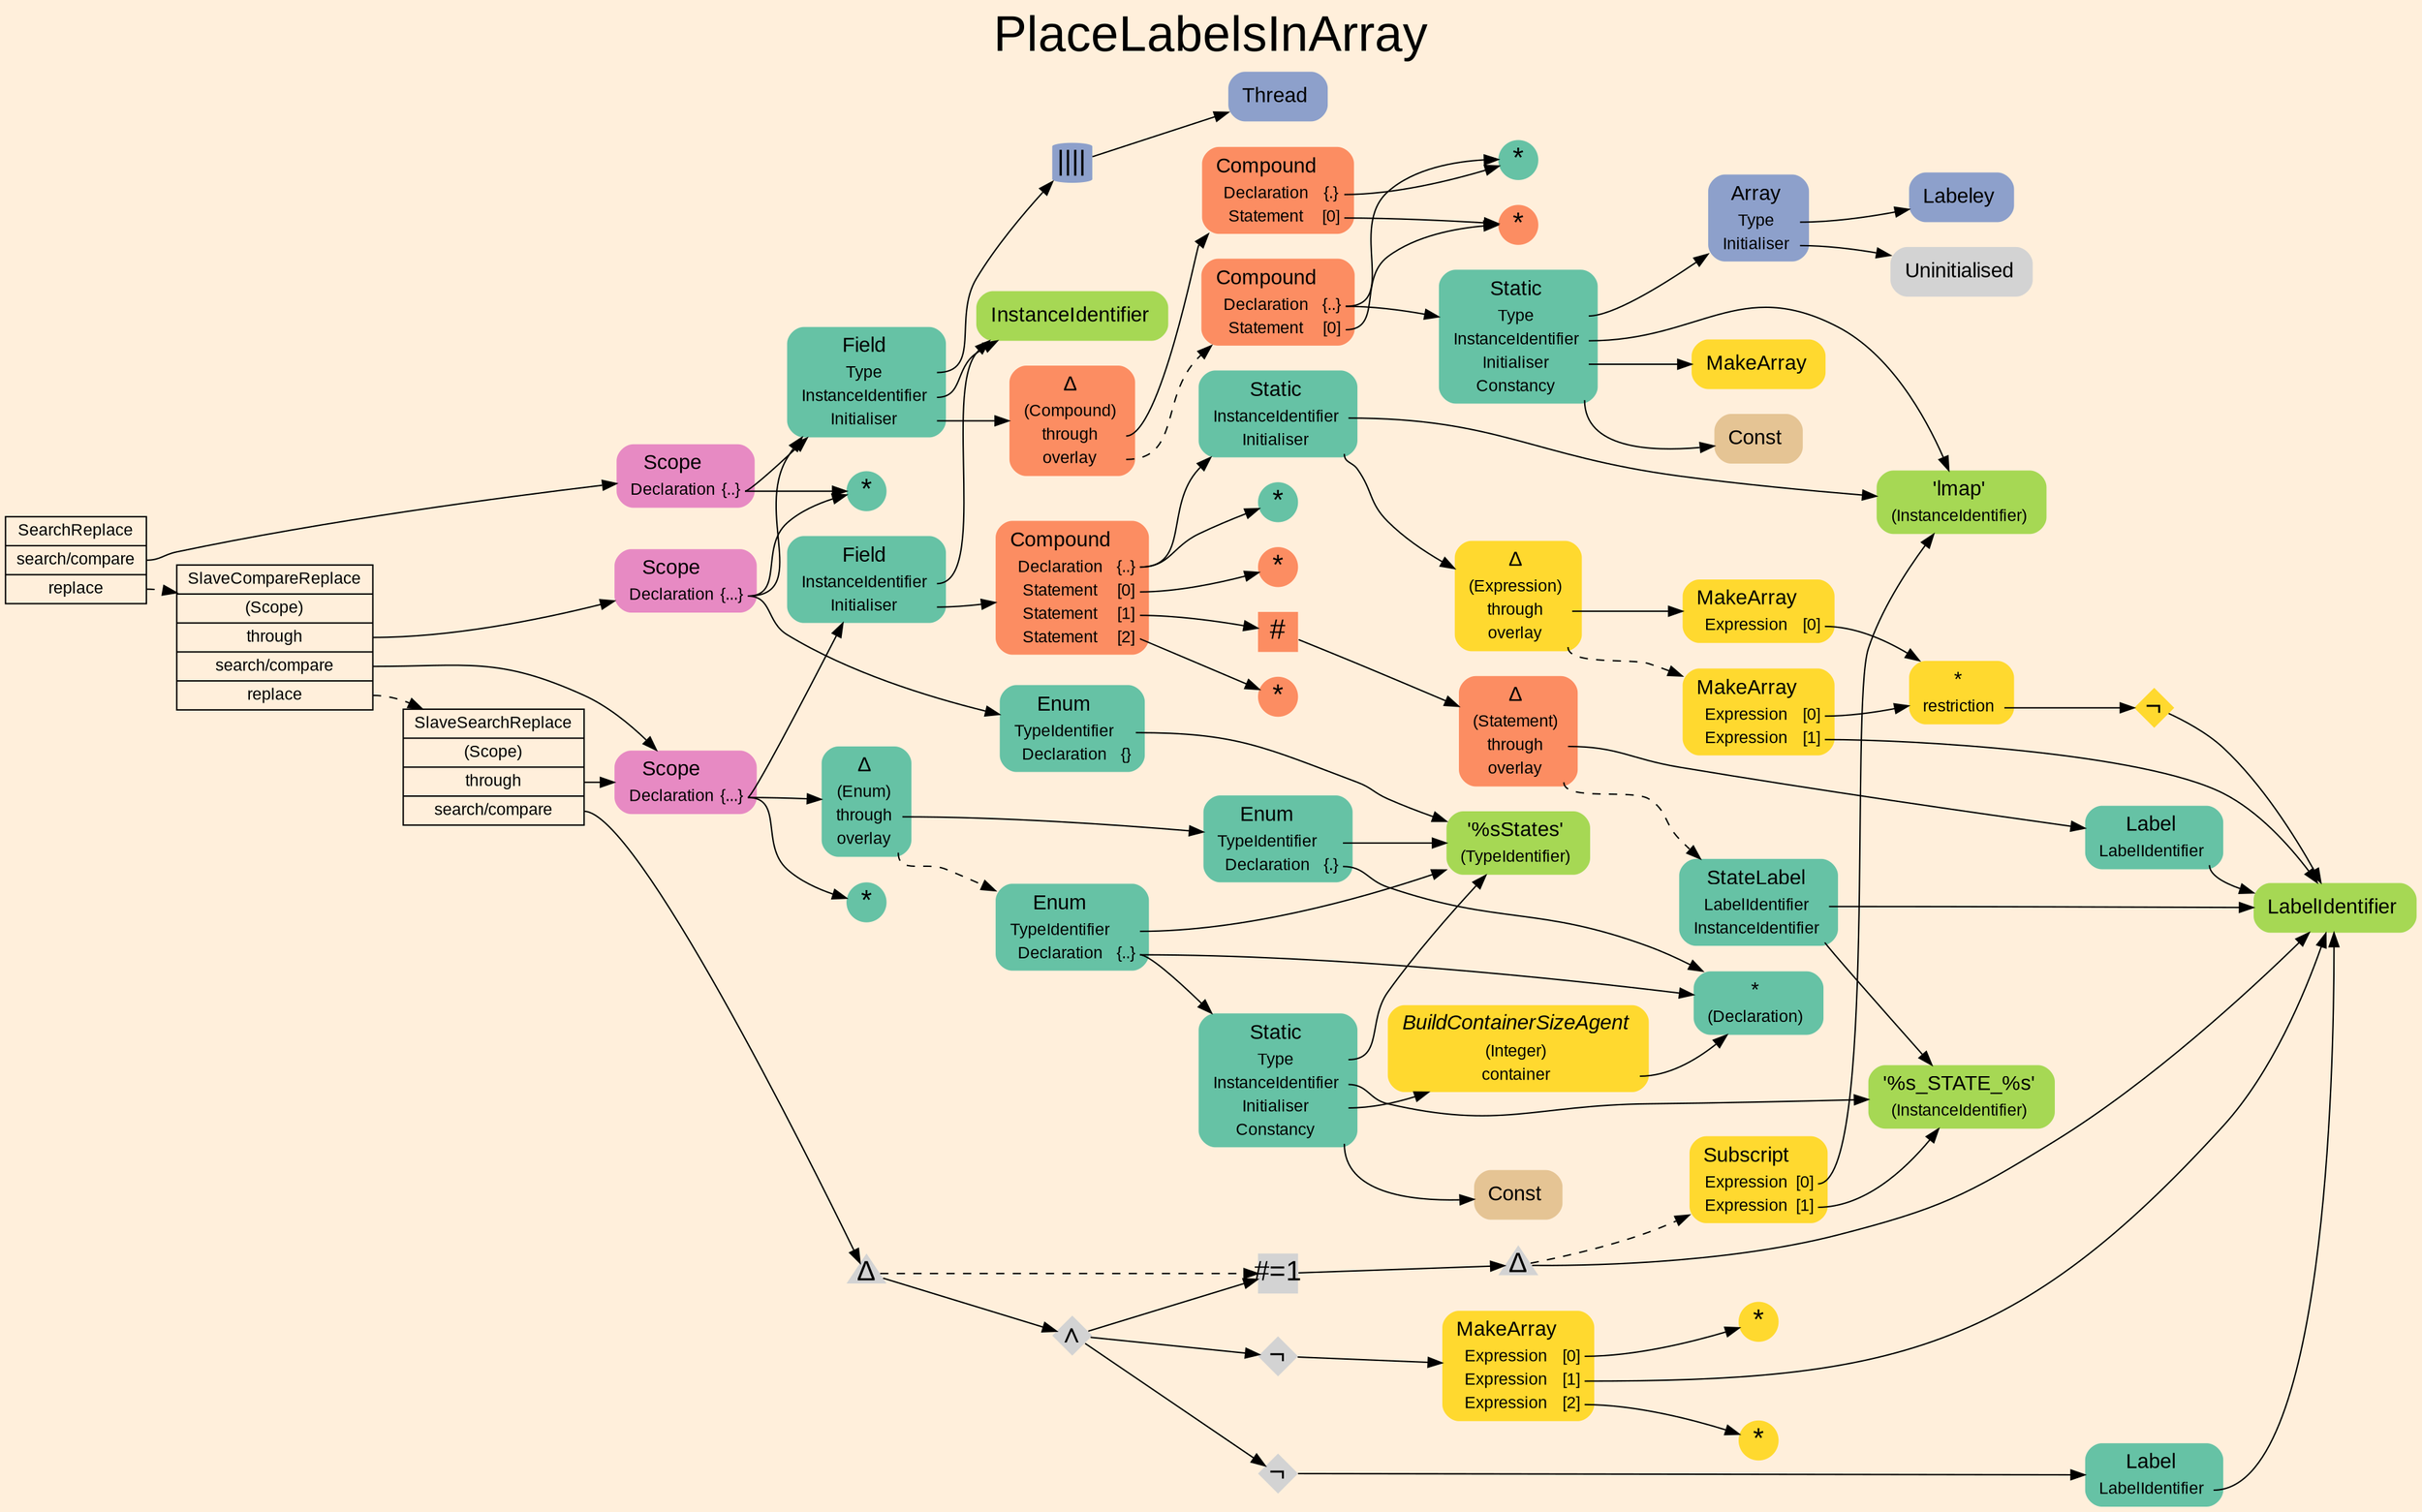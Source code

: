 digraph "PlaceLabelsInArray" {
label = "PlaceLabelsInArray"
labelloc = t
fontsize = "36"
graph [
    rankdir = "LR"
    ranksep = 0.3
    bgcolor = antiquewhite1
    color = black
    fontcolor = black
    fontname = "Arial"
];
node [
    fontname = "Arial"
];
edge [
    fontname = "Arial"
];

// -------------------- transformation figure --------------------
"CR#B-4-58" [
    // -------- block CR#B-4-58 ----------
    shape = "record"
    fillcolor = antiquewhite1
    label = "<fixed> SearchReplace | <port0> search/compare | <port1> replace"
    style = "filled"
    fontsize = "12"
    color = black
    fontcolor = black
];

"#B-2-1128" [
    // -------- block #B-2-1128 ----------
    shape = "plaintext"
    fillcolor = "/set28/4"
    label = <<TABLE BORDER="0" CELLBORDER="0" CELLSPACING="0">
     <TR><TD><FONT POINT-SIZE="15.0">Scope</FONT></TD><TD></TD></TR>
     <TR><TD>Declaration</TD><TD PORT="port0">{..}</TD></TR>
    </TABLE>>
    style = "rounded,filled"
    fontsize = "12"
];

"#B-2-1136" [
    // -------- block #B-2-1136 ----------
    shape = "circle"
    fillcolor = "/set28/1"
    label = <*>
    style = "filled"
    fontsize = "20"
    penwidth = 0.0
    fixedsize = true
    width = 0.4
    height = 0.4
];

"#B-2-1131" [
    // -------- block #B-2-1131 ----------
    shape = "plaintext"
    fillcolor = "/set28/1"
    label = <<TABLE BORDER="0" CELLBORDER="0" CELLSPACING="0">
     <TR><TD><FONT POINT-SIZE="15.0">Field</FONT></TD><TD></TD></TR>
     <TR><TD>Type</TD><TD PORT="port0"></TD></TR>
     <TR><TD>InstanceIdentifier</TD><TD PORT="port1"></TD></TR>
     <TR><TD>Initialiser</TD><TD PORT="port2"></TD></TR>
    </TABLE>>
    style = "rounded,filled"
    fontsize = "12"
];

"#B-2-1130" [
    // -------- block #B-2-1130 ----------
    shape = "cylinder"
    fillcolor = "/set28/3"
    label = <||||>
    style = "filled"
    fontsize = "20"
    penwidth = 0.0
    fixedsize = true
    width = 0.4
    height = 0.4
];

"#B-2-1134" [
    // -------- block #B-2-1134 ----------
    shape = "plaintext"
    fillcolor = "/set28/3"
    label = <<TABLE BORDER="0" CELLBORDER="0" CELLSPACING="0">
     <TR><TD><FONT POINT-SIZE="15.0">Thread</FONT></TD><TD></TD></TR>
    </TABLE>>
    style = "rounded,filled"
    fontsize = "12"
];

"#B-2-1133" [
    // -------- block #B-2-1133 ----------
    shape = "plaintext"
    fillcolor = "/set28/5"
    label = <<TABLE BORDER="0" CELLBORDER="0" CELLSPACING="0">
     <TR><TD><FONT POINT-SIZE="15.0">InstanceIdentifier</FONT></TD><TD></TD></TR>
    </TABLE>>
    style = "rounded,filled"
    fontsize = "12"
];

"#B-2-1202" [
    // -------- block #B-2-1202 ----------
    shape = "plaintext"
    fillcolor = "/set28/2"
    label = <<TABLE BORDER="0" CELLBORDER="0" CELLSPACING="0">
     <TR><TD><FONT POINT-SIZE="15.0">Δ</FONT></TD><TD></TD></TR>
     <TR><TD>(Compound)</TD><TD PORT="port0"></TD></TR>
     <TR><TD>through</TD><TD PORT="port1"></TD></TR>
     <TR><TD>overlay</TD><TD PORT="port2"></TD></TR>
    </TABLE>>
    style = "rounded,filled"
    fontsize = "12"
];

"#B-2-1199" [
    // -------- block #B-2-1199 ----------
    shape = "plaintext"
    fillcolor = "/set28/2"
    label = <<TABLE BORDER="0" CELLBORDER="0" CELLSPACING="0">
     <TR><TD><FONT POINT-SIZE="15.0">Compound</FONT></TD><TD></TD></TR>
     <TR><TD>Declaration</TD><TD PORT="port0">{.}</TD></TR>
     <TR><TD>Statement</TD><TD PORT="port1">[0]</TD></TR>
    </TABLE>>
    style = "rounded,filled"
    fontsize = "12"
];

"#B-2-1205" [
    // -------- block #B-2-1205 ----------
    shape = "circle"
    fillcolor = "/set28/1"
    label = <*>
    style = "filled"
    fontsize = "20"
    penwidth = 0.0
    fixedsize = true
    width = 0.4
    height = 0.4
];

"#B-2-1217" [
    // -------- block #B-2-1217 ----------
    shape = "circle"
    fillcolor = "/set28/2"
    label = <*>
    style = "filled"
    fontsize = "20"
    penwidth = 0.0
    fixedsize = true
    width = 0.4
    height = 0.4
];

"#B-2-1200" [
    // -------- block #B-2-1200 ----------
    shape = "plaintext"
    fillcolor = "/set28/2"
    label = <<TABLE BORDER="0" CELLBORDER="0" CELLSPACING="0">
     <TR><TD><FONT POINT-SIZE="15.0">Compound</FONT></TD><TD></TD></TR>
     <TR><TD>Declaration</TD><TD PORT="port0">{..}</TD></TR>
     <TR><TD>Statement</TD><TD PORT="port1">[0]</TD></TR>
    </TABLE>>
    style = "rounded,filled"
    fontsize = "12"
];

"#B-2-1186" [
    // -------- block #B-2-1186 ----------
    shape = "plaintext"
    fillcolor = "/set28/1"
    label = <<TABLE BORDER="0" CELLBORDER="0" CELLSPACING="0">
     <TR><TD><FONT POINT-SIZE="15.0">Static</FONT></TD><TD></TD></TR>
     <TR><TD>Type</TD><TD PORT="port0"></TD></TR>
     <TR><TD>InstanceIdentifier</TD><TD PORT="port1"></TD></TR>
     <TR><TD>Initialiser</TD><TD PORT="port2"></TD></TR>
     <TR><TD>Constancy</TD><TD PORT="port3"></TD></TR>
    </TABLE>>
    style = "rounded,filled"
    fontsize = "12"
];

"#B-2-1189" [
    // -------- block #B-2-1189 ----------
    shape = "plaintext"
    fillcolor = "/set28/3"
    label = <<TABLE BORDER="0" CELLBORDER="0" CELLSPACING="0">
     <TR><TD><FONT POINT-SIZE="15.0">Array</FONT></TD><TD></TD></TR>
     <TR><TD>Type</TD><TD PORT="port0"></TD></TR>
     <TR><TD>Initialiser</TD><TD PORT="port1"></TD></TR>
    </TABLE>>
    style = "rounded,filled"
    fontsize = "12"
];

"#B-2-1219" [
    // -------- block #B-2-1219 ----------
    shape = "plaintext"
    fillcolor = "/set28/3"
    label = <<TABLE BORDER="0" CELLBORDER="0" CELLSPACING="0">
     <TR><TD><FONT POINT-SIZE="15.0">Labeley</FONT></TD><TD></TD></TR>
    </TABLE>>
    style = "rounded,filled"
    fontsize = "12"
];

"#B-2-1220" [
    // -------- block #B-2-1220 ----------
    shape = "plaintext"
    label = <<TABLE BORDER="0" CELLBORDER="0" CELLSPACING="0">
     <TR><TD><FONT POINT-SIZE="15.0">Uninitialised</FONT></TD><TD></TD></TR>
    </TABLE>>
    style = "rounded,filled"
    fontsize = "12"
];

"#B-2-1188" [
    // -------- block #B-2-1188 ----------
    shape = "plaintext"
    fillcolor = "/set28/5"
    label = <<TABLE BORDER="0" CELLBORDER="0" CELLSPACING="0">
     <TR><TD><FONT POINT-SIZE="15.0">'lmap'</FONT></TD><TD></TD></TR>
     <TR><TD>(InstanceIdentifier)</TD><TD PORT="port0"></TD></TR>
    </TABLE>>
    style = "rounded,filled"
    fontsize = "12"
];

"#B-2-1190" [
    // -------- block #B-2-1190 ----------
    shape = "plaintext"
    fillcolor = "/set28/6"
    label = <<TABLE BORDER="0" CELLBORDER="0" CELLSPACING="0">
     <TR><TD><FONT POINT-SIZE="15.0">MakeArray</FONT></TD><TD></TD></TR>
    </TABLE>>
    style = "rounded,filled"
    fontsize = "12"
];

"#B-2-1218" [
    // -------- block #B-2-1218 ----------
    shape = "plaintext"
    fillcolor = "/set28/7"
    label = <<TABLE BORDER="0" CELLBORDER="0" CELLSPACING="0">
     <TR><TD><FONT POINT-SIZE="15.0">Const</FONT></TD><TD></TD></TR>
    </TABLE>>
    style = "rounded,filled"
    fontsize = "12"
];

"#B-2-1216" [
    // -------- block #B-2-1216 ----------
    shape = "record"
    fillcolor = antiquewhite1
    label = "<fixed> SlaveCompareReplace | <port0> (Scope) | <port1> through | <port2> search/compare | <port3> replace"
    style = "filled"
    fontsize = "12"
    color = black
    fontcolor = black
];

"#B-2-1129" [
    // -------- block #B-2-1129 ----------
    shape = "plaintext"
    fillcolor = "/set28/4"
    label = <<TABLE BORDER="0" CELLBORDER="0" CELLSPACING="0">
     <TR><TD><FONT POINT-SIZE="15.0">Scope</FONT></TD><TD></TD></TR>
     <TR><TD>Declaration</TD><TD PORT="port0">{...}</TD></TR>
    </TABLE>>
    style = "rounded,filled"
    fontsize = "12"
];

"#B-2-1139" [
    // -------- block #B-2-1139 ----------
    shape = "plaintext"
    fillcolor = "/set28/1"
    label = <<TABLE BORDER="0" CELLBORDER="0" CELLSPACING="0">
     <TR><TD><FONT POINT-SIZE="15.0">Enum</FONT></TD><TD></TD></TR>
     <TR><TD>TypeIdentifier</TD><TD PORT="port0"></TD></TR>
     <TR><TD>Declaration</TD><TD PORT="port1">{}</TD></TR>
    </TABLE>>
    style = "rounded,filled"
    fontsize = "12"
];

"#B-2-1140" [
    // -------- block #B-2-1140 ----------
    shape = "plaintext"
    fillcolor = "/set28/5"
    label = <<TABLE BORDER="0" CELLBORDER="0" CELLSPACING="0">
     <TR><TD><FONT POINT-SIZE="15.0">'%sStates'</FONT></TD><TD></TD></TR>
     <TR><TD>(TypeIdentifier)</TD><TD PORT="port0"></TD></TR>
    </TABLE>>
    style = "rounded,filled"
    fontsize = "12"
];

"#B-2-1184" [
    // -------- block #B-2-1184 ----------
    shape = "plaintext"
    fillcolor = "/set28/4"
    label = <<TABLE BORDER="0" CELLBORDER="0" CELLSPACING="0">
     <TR><TD><FONT POINT-SIZE="15.0">Scope</FONT></TD><TD></TD></TR>
     <TR><TD>Declaration</TD><TD PORT="port0">{...}</TD></TR>
    </TABLE>>
    style = "rounded,filled"
    fontsize = "12"
];

"#B-2-1146" [
    // -------- block #B-2-1146 ----------
    shape = "circle"
    fillcolor = "/set28/1"
    label = <*>
    style = "filled"
    fontsize = "20"
    penwidth = 0.0
    fixedsize = true
    width = 0.4
    height = 0.4
];

"#B-2-1155" [
    // -------- block #B-2-1155 ----------
    shape = "plaintext"
    fillcolor = "/set28/1"
    label = <<TABLE BORDER="0" CELLBORDER="0" CELLSPACING="0">
     <TR><TD><FONT POINT-SIZE="15.0">Δ</FONT></TD><TD></TD></TR>
     <TR><TD>(Enum)</TD><TD PORT="port0"></TD></TR>
     <TR><TD>through</TD><TD PORT="port1"></TD></TR>
     <TR><TD>overlay</TD><TD PORT="port2"></TD></TR>
    </TABLE>>
    style = "rounded,filled"
    fontsize = "12"
];

"#B-2-1156" [
    // -------- block #B-2-1156 ----------
    shape = "plaintext"
    fillcolor = "/set28/1"
    label = <<TABLE BORDER="0" CELLBORDER="0" CELLSPACING="0">
     <TR><TD><FONT POINT-SIZE="15.0">Enum</FONT></TD><TD></TD></TR>
     <TR><TD>TypeIdentifier</TD><TD PORT="port0"></TD></TR>
     <TR><TD>Declaration</TD><TD PORT="port1">{.}</TD></TR>
    </TABLE>>
    style = "rounded,filled"
    fontsize = "12"
];

"#B-2-1144" [
    // -------- block #B-2-1144 ----------
    shape = "plaintext"
    fillcolor = "/set28/1"
    label = <<TABLE BORDER="0" CELLBORDER="0" CELLSPACING="0">
     <TR><TD><FONT POINT-SIZE="15.0">*</FONT></TD><TD></TD></TR>
     <TR><TD>(Declaration)</TD><TD PORT="port0"></TD></TR>
    </TABLE>>
    style = "rounded,filled"
    fontsize = "12"
];

"#B-2-1157" [
    // -------- block #B-2-1157 ----------
    shape = "plaintext"
    fillcolor = "/set28/1"
    label = <<TABLE BORDER="0" CELLBORDER="0" CELLSPACING="0">
     <TR><TD><FONT POINT-SIZE="15.0">Enum</FONT></TD><TD></TD></TR>
     <TR><TD>TypeIdentifier</TD><TD PORT="port0"></TD></TR>
     <TR><TD>Declaration</TD><TD PORT="port1">{..}</TD></TR>
    </TABLE>>
    style = "rounded,filled"
    fontsize = "12"
];

"#B-2-1159" [
    // -------- block #B-2-1159 ----------
    shape = "plaintext"
    fillcolor = "/set28/1"
    label = <<TABLE BORDER="0" CELLBORDER="0" CELLSPACING="0">
     <TR><TD><FONT POINT-SIZE="15.0">Static</FONT></TD><TD></TD></TR>
     <TR><TD>Type</TD><TD PORT="port0"></TD></TR>
     <TR><TD>InstanceIdentifier</TD><TD PORT="port1"></TD></TR>
     <TR><TD>Initialiser</TD><TD PORT="port2"></TD></TR>
     <TR><TD>Constancy</TD><TD PORT="port3"></TD></TR>
    </TABLE>>
    style = "rounded,filled"
    fontsize = "12"
];

"#B-2-1160" [
    // -------- block #B-2-1160 ----------
    shape = "plaintext"
    fillcolor = "/set28/5"
    label = <<TABLE BORDER="0" CELLBORDER="0" CELLSPACING="0">
     <TR><TD><FONT POINT-SIZE="15.0">'%s_STATE_%s'</FONT></TD><TD></TD></TR>
     <TR><TD>(InstanceIdentifier)</TD><TD PORT="port0"></TD></TR>
    </TABLE>>
    style = "rounded,filled"
    fontsize = "12"
];

"#B-2-1163" [
    // -------- block #B-2-1163 ----------
    shape = "plaintext"
    fillcolor = "/set28/6"
    label = <<TABLE BORDER="0" CELLBORDER="0" CELLSPACING="0">
     <TR><TD><FONT POINT-SIZE="15.0"><I>BuildContainerSizeAgent</I></FONT></TD><TD></TD></TR>
     <TR><TD>(Integer)</TD><TD PORT="port0"></TD></TR>
     <TR><TD>container</TD><TD PORT="port1"></TD></TR>
    </TABLE>>
    style = "rounded,filled"
    fontsize = "12"
];

"#B-2-1215" [
    // -------- block #B-2-1215 ----------
    shape = "plaintext"
    fillcolor = "/set28/7"
    label = <<TABLE BORDER="0" CELLBORDER="0" CELLSPACING="0">
     <TR><TD><FONT POINT-SIZE="15.0">Const</FONT></TD><TD></TD></TR>
    </TABLE>>
    style = "rounded,filled"
    fontsize = "12"
];

"#B-2-1185" [
    // -------- block #B-2-1185 ----------
    shape = "plaintext"
    fillcolor = "/set28/1"
    label = <<TABLE BORDER="0" CELLBORDER="0" CELLSPACING="0">
     <TR><TD><FONT POINT-SIZE="15.0">Field</FONT></TD><TD></TD></TR>
     <TR><TD>InstanceIdentifier</TD><TD PORT="port0"></TD></TR>
     <TR><TD>Initialiser</TD><TD PORT="port1"></TD></TR>
    </TABLE>>
    style = "rounded,filled"
    fontsize = "12"
];

"#B-2-1201" [
    // -------- block #B-2-1201 ----------
    shape = "plaintext"
    fillcolor = "/set28/2"
    label = <<TABLE BORDER="0" CELLBORDER="0" CELLSPACING="0">
     <TR><TD><FONT POINT-SIZE="15.0">Compound</FONT></TD><TD></TD></TR>
     <TR><TD>Declaration</TD><TD PORT="port0">{..}</TD></TR>
     <TR><TD>Statement</TD><TD PORT="port1">[0]</TD></TR>
     <TR><TD>Statement</TD><TD PORT="port2">[1]</TD></TR>
     <TR><TD>Statement</TD><TD PORT="port3">[2]</TD></TR>
    </TABLE>>
    style = "rounded,filled"
    fontsize = "12"
];

"#B-2-1209" [
    // -------- block #B-2-1209 ----------
    shape = "circle"
    fillcolor = "/set28/1"
    label = <*>
    style = "filled"
    fontsize = "20"
    penwidth = 0.0
    fixedsize = true
    width = 0.4
    height = 0.4
];

"#B-2-1187" [
    // -------- block #B-2-1187 ----------
    shape = "plaintext"
    fillcolor = "/set28/1"
    label = <<TABLE BORDER="0" CELLBORDER="0" CELLSPACING="0">
     <TR><TD><FONT POINT-SIZE="15.0">Static</FONT></TD><TD></TD></TR>
     <TR><TD>InstanceIdentifier</TD><TD PORT="port0"></TD></TR>
     <TR><TD>Initialiser</TD><TD PORT="port1"></TD></TR>
    </TABLE>>
    style = "rounded,filled"
    fontsize = "12"
];

"#B-2-1194" [
    // -------- block #B-2-1194 ----------
    shape = "plaintext"
    fillcolor = "/set28/6"
    label = <<TABLE BORDER="0" CELLBORDER="0" CELLSPACING="0">
     <TR><TD><FONT POINT-SIZE="15.0">Δ</FONT></TD><TD></TD></TR>
     <TR><TD>(Expression)</TD><TD PORT="port0"></TD></TR>
     <TR><TD>through</TD><TD PORT="port1"></TD></TR>
     <TR><TD>overlay</TD><TD PORT="port2"></TD></TR>
    </TABLE>>
    style = "rounded,filled"
    fontsize = "12"
];

"#B-2-1191" [
    // -------- block #B-2-1191 ----------
    shape = "plaintext"
    fillcolor = "/set28/6"
    label = <<TABLE BORDER="0" CELLBORDER="0" CELLSPACING="0">
     <TR><TD><FONT POINT-SIZE="15.0">MakeArray</FONT></TD><TD></TD></TR>
     <TR><TD>Expression</TD><TD PORT="port0">[0]</TD></TR>
    </TABLE>>
    style = "rounded,filled"
    fontsize = "12"
];

"#B-2-1196" [
    // -------- block #B-2-1196 ----------
    shape = "plaintext"
    fillcolor = "/set28/6"
    label = <<TABLE BORDER="0" CELLBORDER="0" CELLSPACING="0">
     <TR><TD><FONT POINT-SIZE="15.0">*</FONT></TD><TD></TD></TR>
     <TR><TD>restriction</TD><TD PORT="port0"></TD></TR>
    </TABLE>>
    style = "rounded,filled"
    fontsize = "12"
];

"#B-2-1197" [
    // -------- block #B-2-1197 ----------
    shape = "diamond"
    fillcolor = "/set28/6"
    label = <¬>
    style = "filled"
    fontsize = "20"
    penwidth = 0.0
    fixedsize = true
    width = 0.4
    height = 0.4
];

"#B-2-1164" [
    // -------- block #B-2-1164 ----------
    shape = "plaintext"
    fillcolor = "/set28/5"
    label = <<TABLE BORDER="0" CELLBORDER="0" CELLSPACING="0">
     <TR><TD><FONT POINT-SIZE="15.0">LabelIdentifier</FONT></TD><TD></TD></TR>
    </TABLE>>
    style = "rounded,filled"
    fontsize = "12"
];

"#B-2-1192" [
    // -------- block #B-2-1192 ----------
    shape = "plaintext"
    fillcolor = "/set28/6"
    label = <<TABLE BORDER="0" CELLBORDER="0" CELLSPACING="0">
     <TR><TD><FONT POINT-SIZE="15.0">MakeArray</FONT></TD><TD></TD></TR>
     <TR><TD>Expression</TD><TD PORT="port0">[0]</TD></TR>
     <TR><TD>Expression</TD><TD PORT="port1">[1]</TD></TR>
    </TABLE>>
    style = "rounded,filled"
    fontsize = "12"
];

"#B-2-1211" [
    // -------- block #B-2-1211 ----------
    shape = "circle"
    fillcolor = "/set28/2"
    label = <*>
    style = "filled"
    fontsize = "20"
    penwidth = 0.0
    fixedsize = true
    width = 0.4
    height = 0.4
];

"#B-2-1195" [
    // -------- block #B-2-1195 ----------
    shape = "square"
    fillcolor = "/set28/2"
    label = <#>
    style = "filled"
    fontsize = "20"
    penwidth = 0.0
    fixedsize = true
    width = 0.4
    height = 0.4
];

"#B-2-1203" [
    // -------- block #B-2-1203 ----------
    shape = "plaintext"
    fillcolor = "/set28/2"
    label = <<TABLE BORDER="0" CELLBORDER="0" CELLSPACING="0">
     <TR><TD><FONT POINT-SIZE="15.0">Δ</FONT></TD><TD></TD></TR>
     <TR><TD>(Statement)</TD><TD PORT="port0"></TD></TR>
     <TR><TD>through</TD><TD PORT="port1"></TD></TR>
     <TR><TD>overlay</TD><TD PORT="port2"></TD></TR>
    </TABLE>>
    style = "rounded,filled"
    fontsize = "12"
];

"#B-2-1177" [
    // -------- block #B-2-1177 ----------
    shape = "plaintext"
    fillcolor = "/set28/1"
    label = <<TABLE BORDER="0" CELLBORDER="0" CELLSPACING="0">
     <TR><TD><FONT POINT-SIZE="15.0">Label</FONT></TD><TD></TD></TR>
     <TR><TD>LabelIdentifier</TD><TD PORT="port0"></TD></TR>
    </TABLE>>
    style = "rounded,filled"
    fontsize = "12"
];

"#B-2-1204" [
    // -------- block #B-2-1204 ----------
    shape = "plaintext"
    fillcolor = "/set28/1"
    label = <<TABLE BORDER="0" CELLBORDER="0" CELLSPACING="0">
     <TR><TD><FONT POINT-SIZE="15.0">StateLabel</FONT></TD><TD></TD></TR>
     <TR><TD>LabelIdentifier</TD><TD PORT="port0"></TD></TR>
     <TR><TD>InstanceIdentifier</TD><TD PORT="port1"></TD></TR>
    </TABLE>>
    style = "rounded,filled"
    fontsize = "12"
];

"#B-2-1210" [
    // -------- block #B-2-1210 ----------
    shape = "circle"
    fillcolor = "/set28/2"
    label = <*>
    style = "filled"
    fontsize = "20"
    penwidth = 0.0
    fixedsize = true
    width = 0.4
    height = 0.4
];

"#B-2-1208" [
    // -------- block #B-2-1208 ----------
    shape = "record"
    fillcolor = antiquewhite1
    label = "<fixed> SlaveSearchReplace | <port0> (Scope) | <port1> through | <port2> search/compare"
    style = "filled"
    fontsize = "12"
    color = black
    fontcolor = black
];

"#B-2-1172" [
    // -------- block #B-2-1172 ----------
    shape = "triangle"
    label = <Δ>
    style = "filled"
    fontsize = "20"
    penwidth = 0.0
    fixedsize = true
    width = 0.4
    height = 0.4
];

"#B-2-1167" [
    // -------- block #B-2-1167 ----------
    shape = "diamond"
    label = <∧>
    style = "filled"
    fontsize = "20"
    penwidth = 0.0
    fixedsize = true
    width = 0.4
    height = 0.4
];

"#B-2-1170" [
    // -------- block #B-2-1170 ----------
    shape = "square"
    label = <#=1>
    style = "filled"
    fontsize = "20"
    penwidth = 0.0
    fixedsize = true
    width = 0.4
    height = 0.4
];

"#B-2-1171" [
    // -------- block #B-2-1171 ----------
    shape = "triangle"
    label = <Δ>
    style = "filled"
    fontsize = "20"
    penwidth = 0.0
    fixedsize = true
    width = 0.4
    height = 0.4
];

"#B-2-1198" [
    // -------- block #B-2-1198 ----------
    shape = "plaintext"
    fillcolor = "/set28/6"
    label = <<TABLE BORDER="0" CELLBORDER="0" CELLSPACING="0">
     <TR><TD><FONT POINT-SIZE="15.0">Subscript</FONT></TD><TD></TD></TR>
     <TR><TD>Expression</TD><TD PORT="port0">[0]</TD></TR>
     <TR><TD>Expression</TD><TD PORT="port1">[1]</TD></TR>
    </TABLE>>
    style = "rounded,filled"
    fontsize = "12"
];

"#B-2-1168" [
    // -------- block #B-2-1168 ----------
    shape = "diamond"
    label = <¬>
    style = "filled"
    fontsize = "20"
    penwidth = 0.0
    fixedsize = true
    width = 0.4
    height = 0.4
];

"#B-2-1193" [
    // -------- block #B-2-1193 ----------
    shape = "plaintext"
    fillcolor = "/set28/6"
    label = <<TABLE BORDER="0" CELLBORDER="0" CELLSPACING="0">
     <TR><TD><FONT POINT-SIZE="15.0">MakeArray</FONT></TD><TD></TD></TR>
     <TR><TD>Expression</TD><TD PORT="port0">[0]</TD></TR>
     <TR><TD>Expression</TD><TD PORT="port1">[1]</TD></TR>
     <TR><TD>Expression</TD><TD PORT="port2">[2]</TD></TR>
    </TABLE>>
    style = "rounded,filled"
    fontsize = "12"
];

"#B-2-1207" [
    // -------- block #B-2-1207 ----------
    shape = "circle"
    fillcolor = "/set28/6"
    label = <*>
    style = "filled"
    fontsize = "20"
    penwidth = 0.0
    fixedsize = true
    width = 0.4
    height = 0.4
];

"#B-2-1206" [
    // -------- block #B-2-1206 ----------
    shape = "circle"
    fillcolor = "/set28/6"
    label = <*>
    style = "filled"
    fontsize = "20"
    penwidth = 0.0
    fixedsize = true
    width = 0.4
    height = 0.4
];

"#B-2-1169" [
    // -------- block #B-2-1169 ----------
    shape = "diamond"
    label = <¬>
    style = "filled"
    fontsize = "20"
    penwidth = 0.0
    fixedsize = true
    width = 0.4
    height = 0.4
];

"#B-2-1174" [
    // -------- block #B-2-1174 ----------
    shape = "plaintext"
    fillcolor = "/set28/1"
    label = <<TABLE BORDER="0" CELLBORDER="0" CELLSPACING="0">
     <TR><TD><FONT POINT-SIZE="15.0">Label</FONT></TD><TD></TD></TR>
     <TR><TD>LabelIdentifier</TD><TD PORT="port0"></TD></TR>
    </TABLE>>
    style = "rounded,filled"
    fontsize = "12"
];

"CR#B-4-58":port0 -> "#B-2-1128" [
    color = black
    fontcolor = black
];

"CR#B-4-58":port1 -> "#B-2-1216" [
    style="dashed"
    color = black
    fontcolor = black
];

"#B-2-1128":port0 -> "#B-2-1136" [
    color = black
    fontcolor = black
];

"#B-2-1128":port0 -> "#B-2-1131" [
    color = black
    fontcolor = black
];

"#B-2-1131":port0 -> "#B-2-1130" [
    color = black
    fontcolor = black
];

"#B-2-1131":port1 -> "#B-2-1133" [
    color = black
    fontcolor = black
];

"#B-2-1131":port2 -> "#B-2-1202" [
    color = black
    fontcolor = black
];

"#B-2-1130" -> "#B-2-1134" [
    color = black
    fontcolor = black
];

"#B-2-1202":port1 -> "#B-2-1199" [
    color = black
    fontcolor = black
];

"#B-2-1202":port2 -> "#B-2-1200" [
    style="dashed"
    color = black
    fontcolor = black
];

"#B-2-1199":port0 -> "#B-2-1205" [
    color = black
    fontcolor = black
];

"#B-2-1199":port1 -> "#B-2-1217" [
    color = black
    fontcolor = black
];

"#B-2-1200":port0 -> "#B-2-1205" [
    color = black
    fontcolor = black
];

"#B-2-1200":port0 -> "#B-2-1186" [
    color = black
    fontcolor = black
];

"#B-2-1200":port1 -> "#B-2-1217" [
    color = black
    fontcolor = black
];

"#B-2-1186":port0 -> "#B-2-1189" [
    color = black
    fontcolor = black
];

"#B-2-1186":port1 -> "#B-2-1188" [
    color = black
    fontcolor = black
];

"#B-2-1186":port2 -> "#B-2-1190" [
    color = black
    fontcolor = black
];

"#B-2-1186":port3 -> "#B-2-1218" [
    color = black
    fontcolor = black
];

"#B-2-1189":port0 -> "#B-2-1219" [
    color = black
    fontcolor = black
];

"#B-2-1189":port1 -> "#B-2-1220" [
    color = black
    fontcolor = black
];

"#B-2-1216":port1 -> "#B-2-1129" [
    color = black
    fontcolor = black
];

"#B-2-1216":port2 -> "#B-2-1184" [
    color = black
    fontcolor = black
];

"#B-2-1216":port3 -> "#B-2-1208" [
    style="dashed"
    color = black
    fontcolor = black
];

"#B-2-1129":port0 -> "#B-2-1136" [
    color = black
    fontcolor = black
];

"#B-2-1129":port0 -> "#B-2-1131" [
    color = black
    fontcolor = black
];

"#B-2-1129":port0 -> "#B-2-1139" [
    color = black
    fontcolor = black
];

"#B-2-1139":port0 -> "#B-2-1140" [
    color = black
    fontcolor = black
];

"#B-2-1184":port0 -> "#B-2-1146" [
    color = black
    fontcolor = black
];

"#B-2-1184":port0 -> "#B-2-1155" [
    color = black
    fontcolor = black
];

"#B-2-1184":port0 -> "#B-2-1185" [
    color = black
    fontcolor = black
];

"#B-2-1155":port1 -> "#B-2-1156" [
    color = black
    fontcolor = black
];

"#B-2-1155":port2 -> "#B-2-1157" [
    style="dashed"
    color = black
    fontcolor = black
];

"#B-2-1156":port0 -> "#B-2-1140" [
    color = black
    fontcolor = black
];

"#B-2-1156":port1 -> "#B-2-1144" [
    color = black
    fontcolor = black
];

"#B-2-1157":port0 -> "#B-2-1140" [
    color = black
    fontcolor = black
];

"#B-2-1157":port1 -> "#B-2-1144" [
    color = black
    fontcolor = black
];

"#B-2-1157":port1 -> "#B-2-1159" [
    color = black
    fontcolor = black
];

"#B-2-1159":port0 -> "#B-2-1140" [
    color = black
    fontcolor = black
];

"#B-2-1159":port1 -> "#B-2-1160" [
    color = black
    fontcolor = black
];

"#B-2-1159":port2 -> "#B-2-1163" [
    color = black
    fontcolor = black
];

"#B-2-1159":port3 -> "#B-2-1215" [
    color = black
    fontcolor = black
];

"#B-2-1163":port1 -> "#B-2-1144" [
    color = black
    fontcolor = black
];

"#B-2-1185":port0 -> "#B-2-1133" [
    color = black
    fontcolor = black
];

"#B-2-1185":port1 -> "#B-2-1201" [
    color = black
    fontcolor = black
];

"#B-2-1201":port0 -> "#B-2-1209" [
    color = black
    fontcolor = black
];

"#B-2-1201":port0 -> "#B-2-1187" [
    color = black
    fontcolor = black
];

"#B-2-1201":port1 -> "#B-2-1211" [
    color = black
    fontcolor = black
];

"#B-2-1201":port2 -> "#B-2-1195" [
    color = black
    fontcolor = black
];

"#B-2-1201":port3 -> "#B-2-1210" [
    color = black
    fontcolor = black
];

"#B-2-1187":port0 -> "#B-2-1188" [
    color = black
    fontcolor = black
];

"#B-2-1187":port1 -> "#B-2-1194" [
    color = black
    fontcolor = black
];

"#B-2-1194":port1 -> "#B-2-1191" [
    color = black
    fontcolor = black
];

"#B-2-1194":port2 -> "#B-2-1192" [
    style="dashed"
    color = black
    fontcolor = black
];

"#B-2-1191":port0 -> "#B-2-1196" [
    color = black
    fontcolor = black
];

"#B-2-1196":port0 -> "#B-2-1197" [
    color = black
    fontcolor = black
];

"#B-2-1197" -> "#B-2-1164" [
    color = black
    fontcolor = black
];

"#B-2-1192":port0 -> "#B-2-1196" [
    color = black
    fontcolor = black
];

"#B-2-1192":port1 -> "#B-2-1164" [
    color = black
    fontcolor = black
];

"#B-2-1195" -> "#B-2-1203" [
    color = black
    fontcolor = black
];

"#B-2-1203":port1 -> "#B-2-1177" [
    color = black
    fontcolor = black
];

"#B-2-1203":port2 -> "#B-2-1204" [
    style="dashed"
    color = black
    fontcolor = black
];

"#B-2-1177":port0 -> "#B-2-1164" [
    color = black
    fontcolor = black
];

"#B-2-1204":port0 -> "#B-2-1164" [
    color = black
    fontcolor = black
];

"#B-2-1204":port1 -> "#B-2-1160" [
    color = black
    fontcolor = black
];

"#B-2-1208":port1 -> "#B-2-1184" [
    color = black
    fontcolor = black
];

"#B-2-1208":port2 -> "#B-2-1172" [
    color = black
    fontcolor = black
];

"#B-2-1172" -> "#B-2-1167" [
    color = black
    fontcolor = black
];

"#B-2-1172" -> "#B-2-1170" [
    style="dashed"
    color = black
    fontcolor = black
];

"#B-2-1167" -> "#B-2-1170" [
    color = black
    fontcolor = black
];

"#B-2-1167" -> "#B-2-1168" [
    color = black
    fontcolor = black
];

"#B-2-1167" -> "#B-2-1169" [
    color = black
    fontcolor = black
];

"#B-2-1170" -> "#B-2-1171" [
    color = black
    fontcolor = black
];

"#B-2-1171" -> "#B-2-1164" [
    color = black
    fontcolor = black
];

"#B-2-1171" -> "#B-2-1198" [
    style="dashed"
    color = black
    fontcolor = black
];

"#B-2-1198":port0 -> "#B-2-1188" [
    color = black
    fontcolor = black
];

"#B-2-1198":port1 -> "#B-2-1160" [
    color = black
    fontcolor = black
];

"#B-2-1168" -> "#B-2-1193" [
    color = black
    fontcolor = black
];

"#B-2-1193":port0 -> "#B-2-1207" [
    color = black
    fontcolor = black
];

"#B-2-1193":port1 -> "#B-2-1164" [
    color = black
    fontcolor = black
];

"#B-2-1193":port2 -> "#B-2-1206" [
    color = black
    fontcolor = black
];

"#B-2-1169" -> "#B-2-1174" [
    color = black
    fontcolor = black
];

"#B-2-1174":port0 -> "#B-2-1164" [
    color = black
    fontcolor = black
];


}

